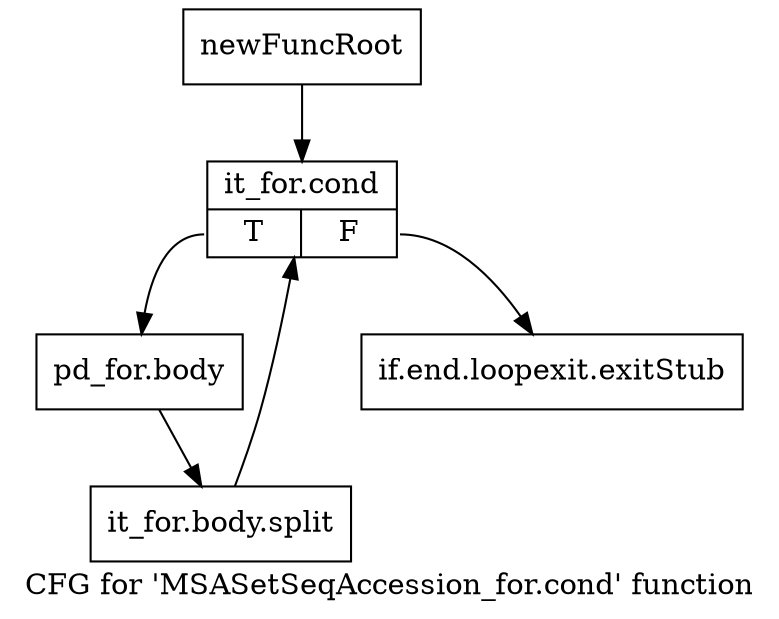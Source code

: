 digraph "CFG for 'MSASetSeqAccession_for.cond' function" {
	label="CFG for 'MSASetSeqAccession_for.cond' function";

	Node0x3349af0 [shape=record,label="{newFuncRoot}"];
	Node0x3349af0 -> Node0x334f370;
	Node0x334f320 [shape=record,label="{if.end.loopexit.exitStub}"];
	Node0x334f370 [shape=record,label="{it_for.cond|{<s0>T|<s1>F}}"];
	Node0x334f370:s0 -> Node0x334f3c0;
	Node0x334f370:s1 -> Node0x334f320;
	Node0x334f3c0 [shape=record,label="{pd_for.body}"];
	Node0x334f3c0 -> Node0x38c6a10;
	Node0x38c6a10 [shape=record,label="{it_for.body.split}"];
	Node0x38c6a10 -> Node0x334f370;
}
